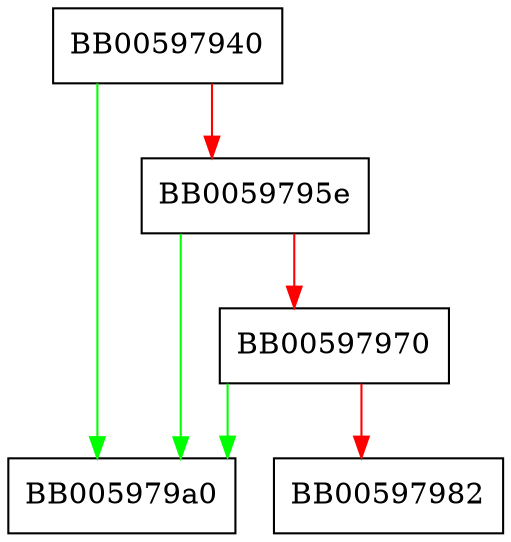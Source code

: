 digraph ossl_ec_GFp_simple_point_copy {
  node [shape="box"];
  graph [splines=ortho];
  BB00597940 -> BB005979a0 [color="green"];
  BB00597940 -> BB0059795e [color="red"];
  BB0059795e -> BB005979a0 [color="green"];
  BB0059795e -> BB00597970 [color="red"];
  BB00597970 -> BB005979a0 [color="green"];
  BB00597970 -> BB00597982 [color="red"];
}